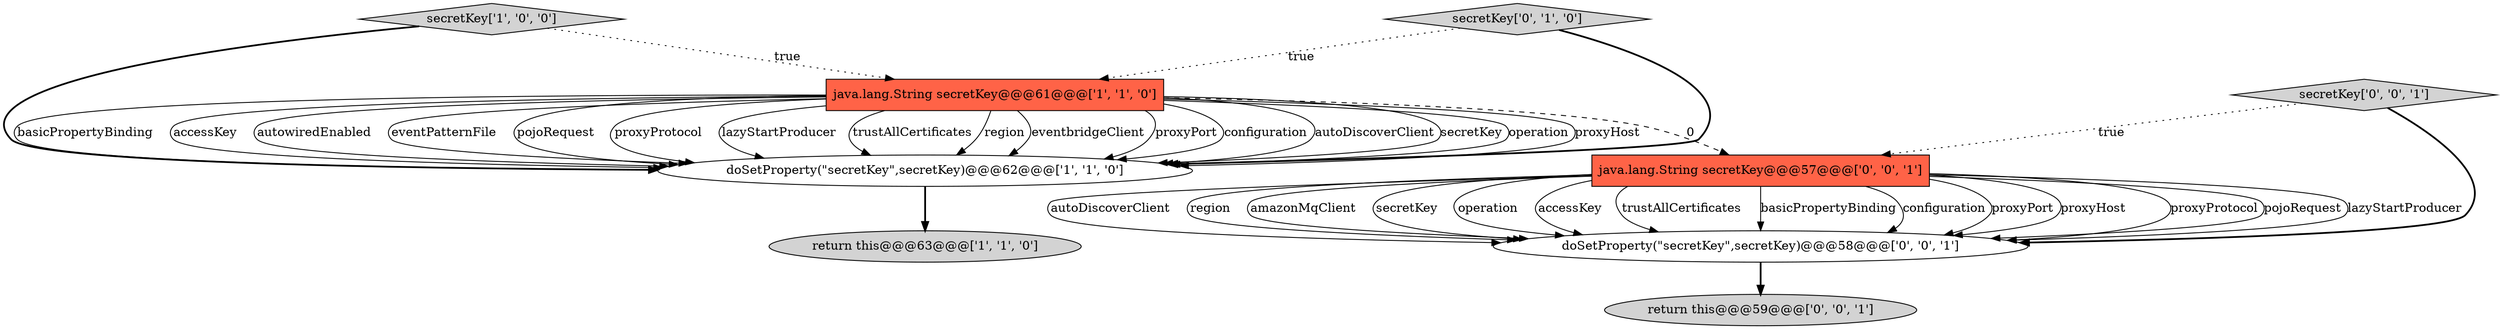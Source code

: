 digraph {
3 [style = filled, label = "secretKey['1', '0', '0']", fillcolor = lightgray, shape = diamond image = "AAA0AAABBB1BBB"];
6 [style = filled, label = "doSetProperty(\"secretKey\",secretKey)@@@58@@@['0', '0', '1']", fillcolor = white, shape = ellipse image = "AAA0AAABBB3BBB"];
1 [style = filled, label = "doSetProperty(\"secretKey\",secretKey)@@@62@@@['1', '1', '0']", fillcolor = white, shape = ellipse image = "AAA0AAABBB1BBB"];
8 [style = filled, label = "secretKey['0', '0', '1']", fillcolor = lightgray, shape = diamond image = "AAA0AAABBB3BBB"];
7 [style = filled, label = "java.lang.String secretKey@@@57@@@['0', '0', '1']", fillcolor = tomato, shape = box image = "AAA0AAABBB3BBB"];
0 [style = filled, label = "return this@@@63@@@['1', '1', '0']", fillcolor = lightgray, shape = ellipse image = "AAA0AAABBB1BBB"];
2 [style = filled, label = "java.lang.String secretKey@@@61@@@['1', '1', '0']", fillcolor = tomato, shape = box image = "AAA0AAABBB1BBB"];
4 [style = filled, label = "secretKey['0', '1', '0']", fillcolor = lightgray, shape = diamond image = "AAA0AAABBB2BBB"];
5 [style = filled, label = "return this@@@59@@@['0', '0', '1']", fillcolor = lightgray, shape = ellipse image = "AAA0AAABBB3BBB"];
7->6 [style = solid, label="proxyProtocol"];
2->1 [style = solid, label="region"];
3->1 [style = bold, label=""];
2->1 [style = solid, label="eventbridgeClient"];
2->1 [style = solid, label="proxyPort"];
7->6 [style = solid, label="pojoRequest"];
7->6 [style = solid, label="lazyStartProducer"];
7->6 [style = solid, label="autoDiscoverClient"];
2->1 [style = solid, label="configuration"];
7->6 [style = solid, label="region"];
7->6 [style = solid, label="amazonMqClient"];
7->6 [style = solid, label="secretKey"];
8->7 [style = dotted, label="true"];
2->1 [style = solid, label="autoDiscoverClient"];
2->1 [style = solid, label="secretKey"];
7->6 [style = solid, label="operation"];
7->6 [style = solid, label="accessKey"];
1->0 [style = bold, label=""];
8->6 [style = bold, label=""];
2->7 [style = dashed, label="0"];
2->1 [style = solid, label="operation"];
2->1 [style = solid, label="proxyHost"];
2->1 [style = solid, label="basicPropertyBinding"];
2->1 [style = solid, label="accessKey"];
2->1 [style = solid, label="autowiredEnabled"];
6->5 [style = bold, label=""];
2->1 [style = solid, label="eventPatternFile"];
7->6 [style = solid, label="trustAllCertificates"];
2->1 [style = solid, label="pojoRequest"];
7->6 [style = solid, label="basicPropertyBinding"];
2->1 [style = solid, label="proxyProtocol"];
4->1 [style = bold, label=""];
7->6 [style = solid, label="configuration"];
2->1 [style = solid, label="lazyStartProducer"];
2->1 [style = solid, label="trustAllCertificates"];
4->2 [style = dotted, label="true"];
3->2 [style = dotted, label="true"];
7->6 [style = solid, label="proxyPort"];
7->6 [style = solid, label="proxyHost"];
}

